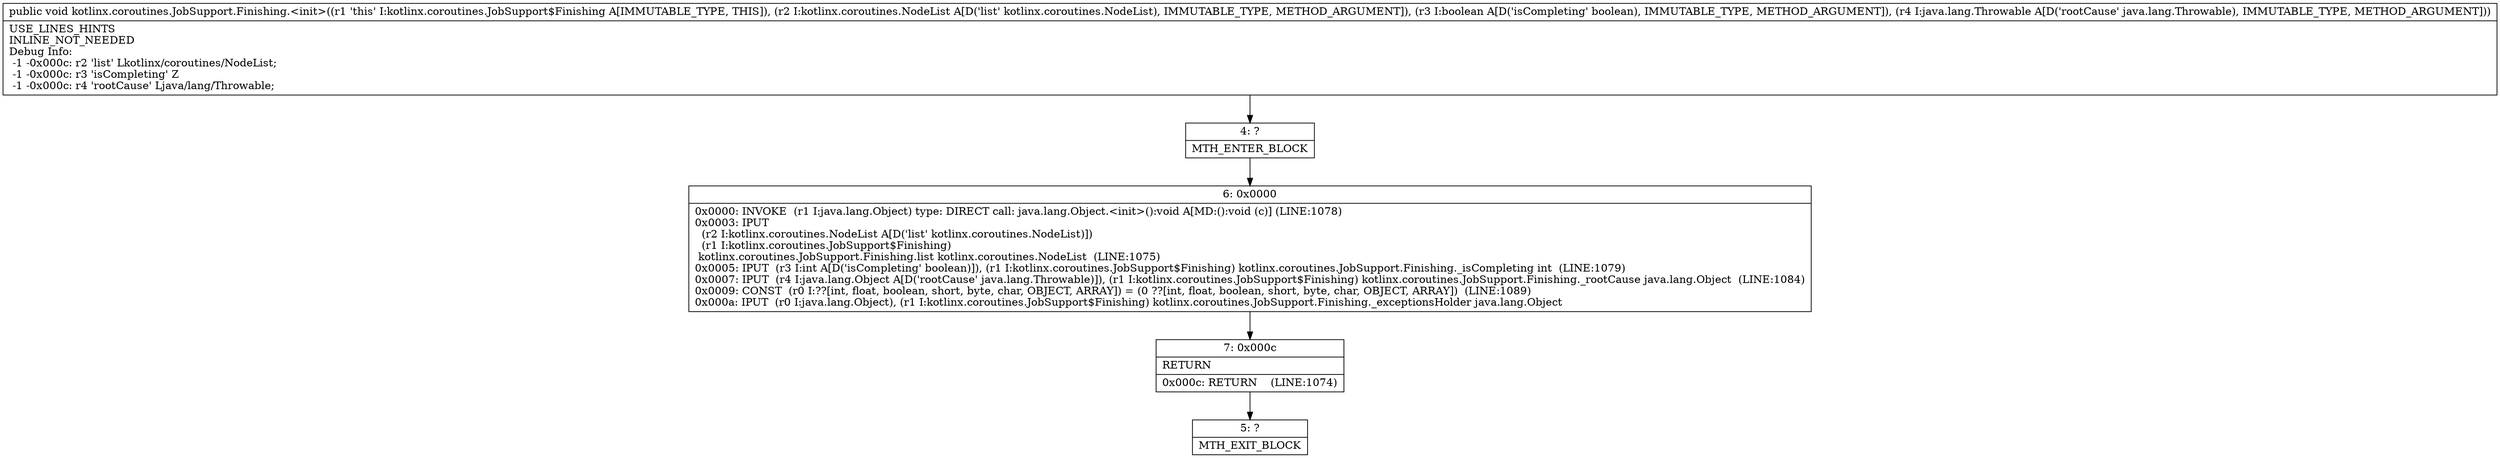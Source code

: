 digraph "CFG forkotlinx.coroutines.JobSupport.Finishing.\<init\>(Lkotlinx\/coroutines\/NodeList;ZLjava\/lang\/Throwable;)V" {
Node_4 [shape=record,label="{4\:\ ?|MTH_ENTER_BLOCK\l}"];
Node_6 [shape=record,label="{6\:\ 0x0000|0x0000: INVOKE  (r1 I:java.lang.Object) type: DIRECT call: java.lang.Object.\<init\>():void A[MD:():void (c)] (LINE:1078)\l0x0003: IPUT  \l  (r2 I:kotlinx.coroutines.NodeList A[D('list' kotlinx.coroutines.NodeList)])\l  (r1 I:kotlinx.coroutines.JobSupport$Finishing)\l kotlinx.coroutines.JobSupport.Finishing.list kotlinx.coroutines.NodeList  (LINE:1075)\l0x0005: IPUT  (r3 I:int A[D('isCompleting' boolean)]), (r1 I:kotlinx.coroutines.JobSupport$Finishing) kotlinx.coroutines.JobSupport.Finishing._isCompleting int  (LINE:1079)\l0x0007: IPUT  (r4 I:java.lang.Object A[D('rootCause' java.lang.Throwable)]), (r1 I:kotlinx.coroutines.JobSupport$Finishing) kotlinx.coroutines.JobSupport.Finishing._rootCause java.lang.Object  (LINE:1084)\l0x0009: CONST  (r0 I:??[int, float, boolean, short, byte, char, OBJECT, ARRAY]) = (0 ??[int, float, boolean, short, byte, char, OBJECT, ARRAY])  (LINE:1089)\l0x000a: IPUT  (r0 I:java.lang.Object), (r1 I:kotlinx.coroutines.JobSupport$Finishing) kotlinx.coroutines.JobSupport.Finishing._exceptionsHolder java.lang.Object \l}"];
Node_7 [shape=record,label="{7\:\ 0x000c|RETURN\l|0x000c: RETURN    (LINE:1074)\l}"];
Node_5 [shape=record,label="{5\:\ ?|MTH_EXIT_BLOCK\l}"];
MethodNode[shape=record,label="{public void kotlinx.coroutines.JobSupport.Finishing.\<init\>((r1 'this' I:kotlinx.coroutines.JobSupport$Finishing A[IMMUTABLE_TYPE, THIS]), (r2 I:kotlinx.coroutines.NodeList A[D('list' kotlinx.coroutines.NodeList), IMMUTABLE_TYPE, METHOD_ARGUMENT]), (r3 I:boolean A[D('isCompleting' boolean), IMMUTABLE_TYPE, METHOD_ARGUMENT]), (r4 I:java.lang.Throwable A[D('rootCause' java.lang.Throwable), IMMUTABLE_TYPE, METHOD_ARGUMENT]))  | USE_LINES_HINTS\lINLINE_NOT_NEEDED\lDebug Info:\l  \-1 \-0x000c: r2 'list' Lkotlinx\/coroutines\/NodeList;\l  \-1 \-0x000c: r3 'isCompleting' Z\l  \-1 \-0x000c: r4 'rootCause' Ljava\/lang\/Throwable;\l}"];
MethodNode -> Node_4;Node_4 -> Node_6;
Node_6 -> Node_7;
Node_7 -> Node_5;
}

